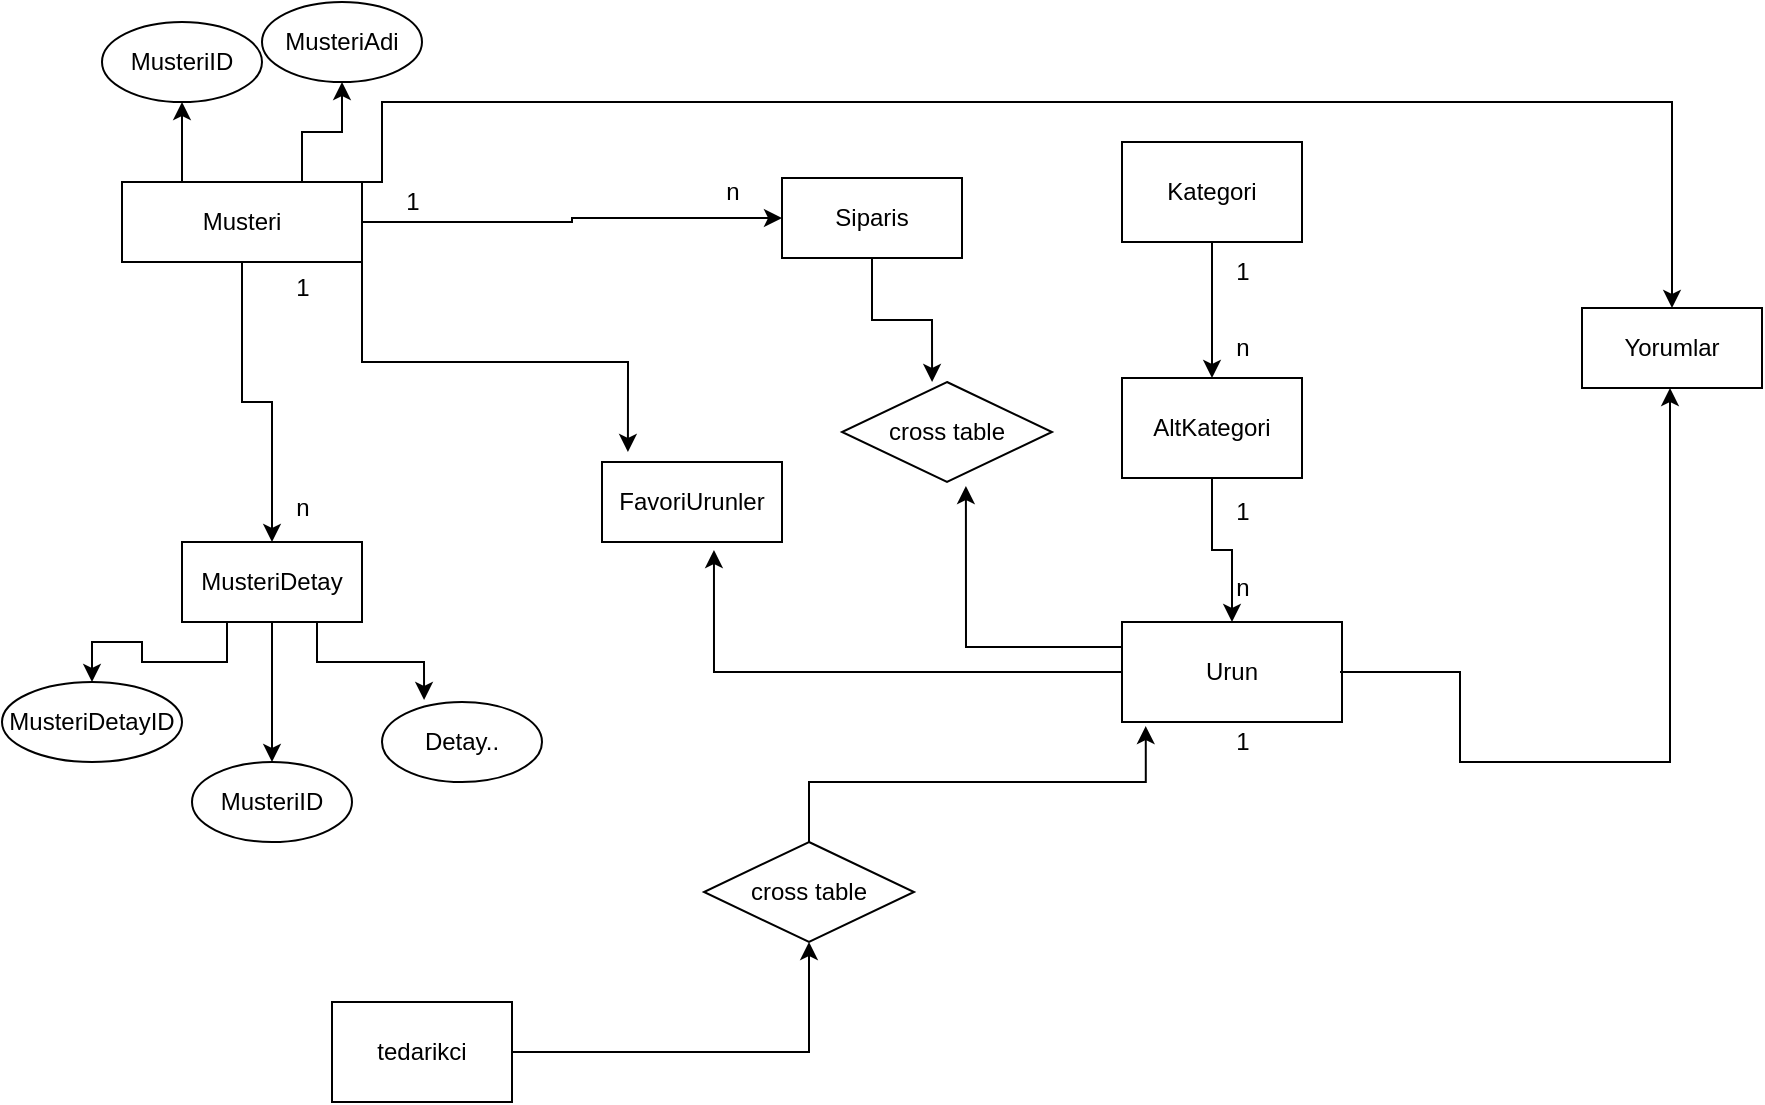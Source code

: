 <mxfile version="23.1.4" type="github">
  <diagram name="Sayfa -1" id="CUzHLejGlPkkZ8dXY9kQ">
    <mxGraphModel dx="1194" dy="566" grid="1" gridSize="10" guides="1" tooltips="1" connect="1" arrows="1" fold="1" page="1" pageScale="1" pageWidth="827" pageHeight="1169" math="0" shadow="0">
      <root>
        <mxCell id="0" />
        <mxCell id="1" parent="0" />
        <mxCell id="QgjV6UCLCqt5jP32aAon-3" style="edgeStyle=orthogonalEdgeStyle;rounded=0;orthogonalLoop=1;jettySize=auto;html=1;exitX=0.5;exitY=1;exitDx=0;exitDy=0;" edge="1" parent="1" source="QgjV6UCLCqt5jP32aAon-1" target="QgjV6UCLCqt5jP32aAon-2">
          <mxGeometry relative="1" as="geometry" />
        </mxCell>
        <mxCell id="QgjV6UCLCqt5jP32aAon-18" style="edgeStyle=orthogonalEdgeStyle;rounded=0;orthogonalLoop=1;jettySize=auto;html=1;exitX=0.25;exitY=0;exitDx=0;exitDy=0;entryX=0.5;entryY=1;entryDx=0;entryDy=0;" edge="1" parent="1" source="QgjV6UCLCqt5jP32aAon-1" target="QgjV6UCLCqt5jP32aAon-17">
          <mxGeometry relative="1" as="geometry" />
        </mxCell>
        <mxCell id="QgjV6UCLCqt5jP32aAon-20" style="edgeStyle=orthogonalEdgeStyle;rounded=0;orthogonalLoop=1;jettySize=auto;html=1;exitX=0.75;exitY=0;exitDx=0;exitDy=0;" edge="1" parent="1" source="QgjV6UCLCqt5jP32aAon-1" target="QgjV6UCLCqt5jP32aAon-19">
          <mxGeometry relative="1" as="geometry" />
        </mxCell>
        <mxCell id="QgjV6UCLCqt5jP32aAon-32" style="edgeStyle=orthogonalEdgeStyle;rounded=0;orthogonalLoop=1;jettySize=auto;html=1;exitX=1;exitY=0.5;exitDx=0;exitDy=0;" edge="1" parent="1" source="QgjV6UCLCqt5jP32aAon-1" target="QgjV6UCLCqt5jP32aAon-31">
          <mxGeometry relative="1" as="geometry" />
        </mxCell>
        <mxCell id="QgjV6UCLCqt5jP32aAon-52" style="edgeStyle=orthogonalEdgeStyle;rounded=0;orthogonalLoop=1;jettySize=auto;html=1;exitX=1;exitY=0;exitDx=0;exitDy=0;entryX=0.5;entryY=0;entryDx=0;entryDy=0;" edge="1" parent="1" source="QgjV6UCLCqt5jP32aAon-1" target="QgjV6UCLCqt5jP32aAon-42">
          <mxGeometry relative="1" as="geometry">
            <Array as="points">
              <mxPoint x="200" y="100" />
              <mxPoint x="200" y="60" />
              <mxPoint x="845" y="60" />
            </Array>
          </mxGeometry>
        </mxCell>
        <mxCell id="QgjV6UCLCqt5jP32aAon-1" value="Musteri" style="rounded=0;whiteSpace=wrap;html=1;" vertex="1" parent="1">
          <mxGeometry x="70" y="100" width="120" height="40" as="geometry" />
        </mxCell>
        <mxCell id="QgjV6UCLCqt5jP32aAon-25" style="edgeStyle=orthogonalEdgeStyle;rounded=0;orthogonalLoop=1;jettySize=auto;html=1;exitX=0.25;exitY=1;exitDx=0;exitDy=0;entryX=0.5;entryY=0;entryDx=0;entryDy=0;" edge="1" parent="1" source="QgjV6UCLCqt5jP32aAon-2" target="QgjV6UCLCqt5jP32aAon-23">
          <mxGeometry relative="1" as="geometry" />
        </mxCell>
        <mxCell id="QgjV6UCLCqt5jP32aAon-28" style="edgeStyle=orthogonalEdgeStyle;rounded=0;orthogonalLoop=1;jettySize=auto;html=1;exitX=0.5;exitY=1;exitDx=0;exitDy=0;entryX=0.5;entryY=0;entryDx=0;entryDy=0;" edge="1" parent="1" source="QgjV6UCLCqt5jP32aAon-2" target="QgjV6UCLCqt5jP32aAon-21">
          <mxGeometry relative="1" as="geometry" />
        </mxCell>
        <mxCell id="QgjV6UCLCqt5jP32aAon-2" value="MusteriDetay" style="rounded=0;whiteSpace=wrap;html=1;" vertex="1" parent="1">
          <mxGeometry x="100" y="280" width="90" height="40" as="geometry" />
        </mxCell>
        <mxCell id="QgjV6UCLCqt5jP32aAon-4" value="1" style="text;html=1;align=center;verticalAlign=middle;resizable=0;points=[];autosize=1;strokeColor=none;fillColor=none;" vertex="1" parent="1">
          <mxGeometry x="145" y="138" width="30" height="30" as="geometry" />
        </mxCell>
        <mxCell id="QgjV6UCLCqt5jP32aAon-5" value="n" style="text;html=1;align=center;verticalAlign=middle;resizable=0;points=[];autosize=1;strokeColor=none;fillColor=none;" vertex="1" parent="1">
          <mxGeometry x="145" y="248" width="30" height="30" as="geometry" />
        </mxCell>
        <mxCell id="QgjV6UCLCqt5jP32aAon-9" style="edgeStyle=orthogonalEdgeStyle;rounded=0;orthogonalLoop=1;jettySize=auto;html=1;exitX=0.5;exitY=1;exitDx=0;exitDy=0;entryX=0.5;entryY=0;entryDx=0;entryDy=0;" edge="1" parent="1" source="QgjV6UCLCqt5jP32aAon-6" target="QgjV6UCLCqt5jP32aAon-7">
          <mxGeometry relative="1" as="geometry" />
        </mxCell>
        <mxCell id="QgjV6UCLCqt5jP32aAon-6" value="Kategori" style="rounded=0;whiteSpace=wrap;html=1;" vertex="1" parent="1">
          <mxGeometry x="570" y="80" width="90" height="50" as="geometry" />
        </mxCell>
        <mxCell id="QgjV6UCLCqt5jP32aAon-10" style="edgeStyle=orthogonalEdgeStyle;rounded=0;orthogonalLoop=1;jettySize=auto;html=1;exitX=0.5;exitY=1;exitDx=0;exitDy=0;entryX=0.5;entryY=0;entryDx=0;entryDy=0;" edge="1" parent="1" source="QgjV6UCLCqt5jP32aAon-7" target="QgjV6UCLCqt5jP32aAon-8">
          <mxGeometry relative="1" as="geometry" />
        </mxCell>
        <mxCell id="QgjV6UCLCqt5jP32aAon-7" value="AltKategori" style="rounded=0;whiteSpace=wrap;html=1;" vertex="1" parent="1">
          <mxGeometry x="570" y="198" width="90" height="50" as="geometry" />
        </mxCell>
        <mxCell id="QgjV6UCLCqt5jP32aAon-8" value="Urun" style="rounded=0;whiteSpace=wrap;html=1;" vertex="1" parent="1">
          <mxGeometry x="570" y="320" width="110" height="50" as="geometry" />
        </mxCell>
        <mxCell id="QgjV6UCLCqt5jP32aAon-11" value="1" style="text;html=1;align=center;verticalAlign=middle;resizable=0;points=[];autosize=1;strokeColor=none;fillColor=none;" vertex="1" parent="1">
          <mxGeometry x="615" y="130" width="30" height="30" as="geometry" />
        </mxCell>
        <mxCell id="QgjV6UCLCqt5jP32aAon-12" value="n" style="text;html=1;align=center;verticalAlign=middle;resizable=0;points=[];autosize=1;strokeColor=none;fillColor=none;" vertex="1" parent="1">
          <mxGeometry x="615" y="168" width="30" height="30" as="geometry" />
        </mxCell>
        <mxCell id="QgjV6UCLCqt5jP32aAon-13" value="1" style="text;html=1;align=center;verticalAlign=middle;resizable=0;points=[];autosize=1;strokeColor=none;fillColor=none;" vertex="1" parent="1">
          <mxGeometry x="615" y="250" width="30" height="30" as="geometry" />
        </mxCell>
        <mxCell id="QgjV6UCLCqt5jP32aAon-14" value="n" style="text;html=1;align=center;verticalAlign=middle;resizable=0;points=[];autosize=1;strokeColor=none;fillColor=none;" vertex="1" parent="1">
          <mxGeometry x="615" y="288" width="30" height="30" as="geometry" />
        </mxCell>
        <mxCell id="QgjV6UCLCqt5jP32aAon-45" style="edgeStyle=orthogonalEdgeStyle;rounded=0;orthogonalLoop=1;jettySize=auto;html=1;" edge="1" parent="1" source="QgjV6UCLCqt5jP32aAon-15" target="QgjV6UCLCqt5jP32aAon-44">
          <mxGeometry relative="1" as="geometry" />
        </mxCell>
        <mxCell id="QgjV6UCLCqt5jP32aAon-15" value="tedarikci" style="rounded=0;whiteSpace=wrap;html=1;" vertex="1" parent="1">
          <mxGeometry x="175" y="510" width="90" height="50" as="geometry" />
        </mxCell>
        <mxCell id="QgjV6UCLCqt5jP32aAon-17" value="MusteriID" style="ellipse;whiteSpace=wrap;html=1;align=center;" vertex="1" parent="1">
          <mxGeometry x="60" y="20" width="80" height="40" as="geometry" />
        </mxCell>
        <mxCell id="QgjV6UCLCqt5jP32aAon-19" value="MusteriAdi" style="ellipse;whiteSpace=wrap;html=1;align=center;" vertex="1" parent="1">
          <mxGeometry x="140" y="10" width="80" height="40" as="geometry" />
        </mxCell>
        <mxCell id="QgjV6UCLCqt5jP32aAon-21" value="MusteriID" style="ellipse;whiteSpace=wrap;html=1;align=center;" vertex="1" parent="1">
          <mxGeometry x="105" y="390" width="80" height="40" as="geometry" />
        </mxCell>
        <mxCell id="QgjV6UCLCqt5jP32aAon-22" value="Detay.." style="ellipse;whiteSpace=wrap;html=1;align=center;" vertex="1" parent="1">
          <mxGeometry x="200" y="360" width="80" height="40" as="geometry" />
        </mxCell>
        <mxCell id="QgjV6UCLCqt5jP32aAon-23" value="MusteriDetayID" style="ellipse;whiteSpace=wrap;html=1;align=center;" vertex="1" parent="1">
          <mxGeometry x="10" y="350" width="90" height="40" as="geometry" />
        </mxCell>
        <mxCell id="QgjV6UCLCqt5jP32aAon-26" style="edgeStyle=orthogonalEdgeStyle;rounded=0;orthogonalLoop=1;jettySize=auto;html=1;exitX=0.75;exitY=1;exitDx=0;exitDy=0;entryX=0.263;entryY=-0.025;entryDx=0;entryDy=0;entryPerimeter=0;" edge="1" parent="1" source="QgjV6UCLCqt5jP32aAon-2" target="QgjV6UCLCqt5jP32aAon-22">
          <mxGeometry relative="1" as="geometry" />
        </mxCell>
        <mxCell id="QgjV6UCLCqt5jP32aAon-31" value="Siparis" style="rounded=0;whiteSpace=wrap;html=1;" vertex="1" parent="1">
          <mxGeometry x="400" y="98" width="90" height="40" as="geometry" />
        </mxCell>
        <mxCell id="QgjV6UCLCqt5jP32aAon-33" value="1" style="text;html=1;align=center;verticalAlign=middle;resizable=0;points=[];autosize=1;strokeColor=none;fillColor=none;" vertex="1" parent="1">
          <mxGeometry x="200" y="95" width="30" height="30" as="geometry" />
        </mxCell>
        <mxCell id="QgjV6UCLCqt5jP32aAon-34" value="n" style="text;html=1;align=center;verticalAlign=middle;resizable=0;points=[];autosize=1;strokeColor=none;fillColor=none;" vertex="1" parent="1">
          <mxGeometry x="360" y="90" width="30" height="30" as="geometry" />
        </mxCell>
        <mxCell id="QgjV6UCLCqt5jP32aAon-36" value="FavoriUrunler" style="rounded=0;whiteSpace=wrap;html=1;" vertex="1" parent="1">
          <mxGeometry x="310" y="240" width="90" height="40" as="geometry" />
        </mxCell>
        <mxCell id="QgjV6UCLCqt5jP32aAon-37" style="edgeStyle=orthogonalEdgeStyle;rounded=0;orthogonalLoop=1;jettySize=auto;html=1;exitX=1;exitY=1;exitDx=0;exitDy=0;entryX=0.144;entryY=-0.125;entryDx=0;entryDy=0;entryPerimeter=0;" edge="1" parent="1" source="QgjV6UCLCqt5jP32aAon-1" target="QgjV6UCLCqt5jP32aAon-36">
          <mxGeometry relative="1" as="geometry" />
        </mxCell>
        <mxCell id="QgjV6UCLCqt5jP32aAon-38" style="edgeStyle=orthogonalEdgeStyle;rounded=0;orthogonalLoop=1;jettySize=auto;html=1;exitX=0;exitY=0.5;exitDx=0;exitDy=0;entryX=0.622;entryY=1.1;entryDx=0;entryDy=0;entryPerimeter=0;" edge="1" parent="1" source="QgjV6UCLCqt5jP32aAon-8" target="QgjV6UCLCqt5jP32aAon-36">
          <mxGeometry relative="1" as="geometry" />
        </mxCell>
        <mxCell id="QgjV6UCLCqt5jP32aAon-39" value="1" style="text;html=1;align=center;verticalAlign=middle;resizable=0;points=[];autosize=1;strokeColor=none;fillColor=none;" vertex="1" parent="1">
          <mxGeometry x="615" y="365" width="30" height="30" as="geometry" />
        </mxCell>
        <mxCell id="QgjV6UCLCqt5jP32aAon-42" value="Yorumlar" style="rounded=0;whiteSpace=wrap;html=1;" vertex="1" parent="1">
          <mxGeometry x="800" y="163" width="90" height="40" as="geometry" />
        </mxCell>
        <mxCell id="QgjV6UCLCqt5jP32aAon-43" style="edgeStyle=orthogonalEdgeStyle;rounded=0;orthogonalLoop=1;jettySize=auto;html=1;entryX=0.5;entryY=1;entryDx=0;entryDy=0;" edge="1" parent="1">
          <mxGeometry relative="1" as="geometry">
            <mxPoint x="679" y="345" as="sourcePoint" />
            <mxPoint x="844" y="203" as="targetPoint" />
            <Array as="points">
              <mxPoint x="739" y="345" />
              <mxPoint x="739" y="390" />
              <mxPoint x="844" y="390" />
            </Array>
          </mxGeometry>
        </mxCell>
        <mxCell id="QgjV6UCLCqt5jP32aAon-44" value="cross table" style="shape=rhombus;perimeter=rhombusPerimeter;whiteSpace=wrap;html=1;align=center;" vertex="1" parent="1">
          <mxGeometry x="361" y="430" width="105" height="50" as="geometry" />
        </mxCell>
        <mxCell id="QgjV6UCLCqt5jP32aAon-46" style="edgeStyle=orthogonalEdgeStyle;rounded=0;orthogonalLoop=1;jettySize=auto;html=1;exitX=0.5;exitY=0;exitDx=0;exitDy=0;entryX=0.108;entryY=1.041;entryDx=0;entryDy=0;entryPerimeter=0;" edge="1" parent="1" source="QgjV6UCLCqt5jP32aAon-44" target="QgjV6UCLCqt5jP32aAon-8">
          <mxGeometry relative="1" as="geometry" />
        </mxCell>
        <mxCell id="QgjV6UCLCqt5jP32aAon-56" value="cross table" style="shape=rhombus;perimeter=rhombusPerimeter;whiteSpace=wrap;html=1;align=center;" vertex="1" parent="1">
          <mxGeometry x="430" y="200" width="105" height="50" as="geometry" />
        </mxCell>
        <mxCell id="QgjV6UCLCqt5jP32aAon-57" style="edgeStyle=orthogonalEdgeStyle;rounded=0;orthogonalLoop=1;jettySize=auto;html=1;entryX=0.429;entryY=0;entryDx=0;entryDy=0;entryPerimeter=0;" edge="1" parent="1" source="QgjV6UCLCqt5jP32aAon-31" target="QgjV6UCLCqt5jP32aAon-56">
          <mxGeometry relative="1" as="geometry" />
        </mxCell>
        <mxCell id="QgjV6UCLCqt5jP32aAon-58" style="edgeStyle=orthogonalEdgeStyle;rounded=0;orthogonalLoop=1;jettySize=auto;html=1;exitX=0;exitY=0.25;exitDx=0;exitDy=0;entryX=0.59;entryY=1.04;entryDx=0;entryDy=0;entryPerimeter=0;" edge="1" parent="1" source="QgjV6UCLCqt5jP32aAon-8" target="QgjV6UCLCqt5jP32aAon-56">
          <mxGeometry relative="1" as="geometry" />
        </mxCell>
      </root>
    </mxGraphModel>
  </diagram>
</mxfile>
